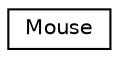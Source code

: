 digraph "Graphical Class Hierarchy"
{
 // LATEX_PDF_SIZE
  edge [fontname="Helvetica",fontsize="10",labelfontname="Helvetica",labelfontsize="10"];
  node [fontname="Helvetica",fontsize="10",shape=record];
  rankdir="LR";
  Node0 [label="Mouse",height=0.2,width=0.4,color="black", fillcolor="white", style="filled",URL="$classMouse.html",tooltip=" "];
}
